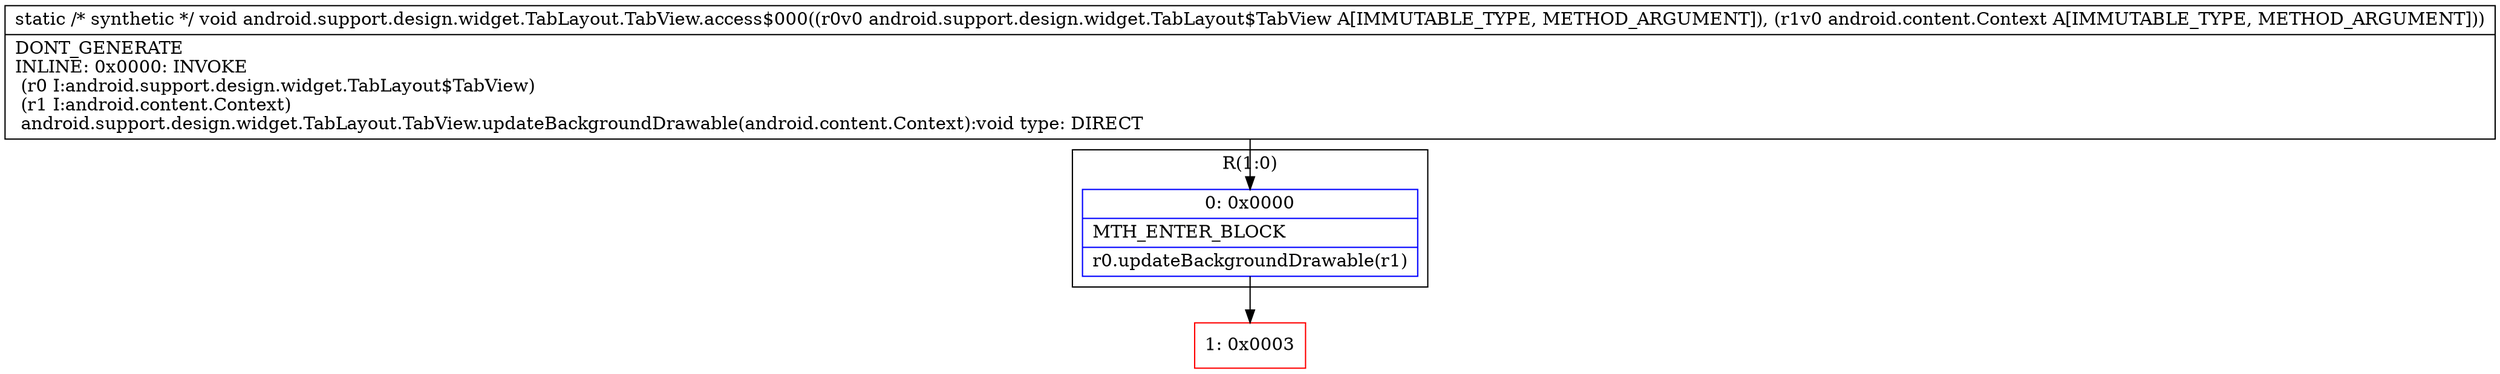digraph "CFG forandroid.support.design.widget.TabLayout.TabView.access$000(Landroid\/support\/design\/widget\/TabLayout$TabView;Landroid\/content\/Context;)V" {
subgraph cluster_Region_2112444458 {
label = "R(1:0)";
node [shape=record,color=blue];
Node_0 [shape=record,label="{0\:\ 0x0000|MTH_ENTER_BLOCK\l|r0.updateBackgroundDrawable(r1)\l}"];
}
Node_1 [shape=record,color=red,label="{1\:\ 0x0003}"];
MethodNode[shape=record,label="{static \/* synthetic *\/ void android.support.design.widget.TabLayout.TabView.access$000((r0v0 android.support.design.widget.TabLayout$TabView A[IMMUTABLE_TYPE, METHOD_ARGUMENT]), (r1v0 android.content.Context A[IMMUTABLE_TYPE, METHOD_ARGUMENT]))  | DONT_GENERATE\lINLINE: 0x0000: INVOKE  \l  (r0 I:android.support.design.widget.TabLayout$TabView)\l  (r1 I:android.content.Context)\l android.support.design.widget.TabLayout.TabView.updateBackgroundDrawable(android.content.Context):void type: DIRECT\l}"];
MethodNode -> Node_0;
Node_0 -> Node_1;
}

